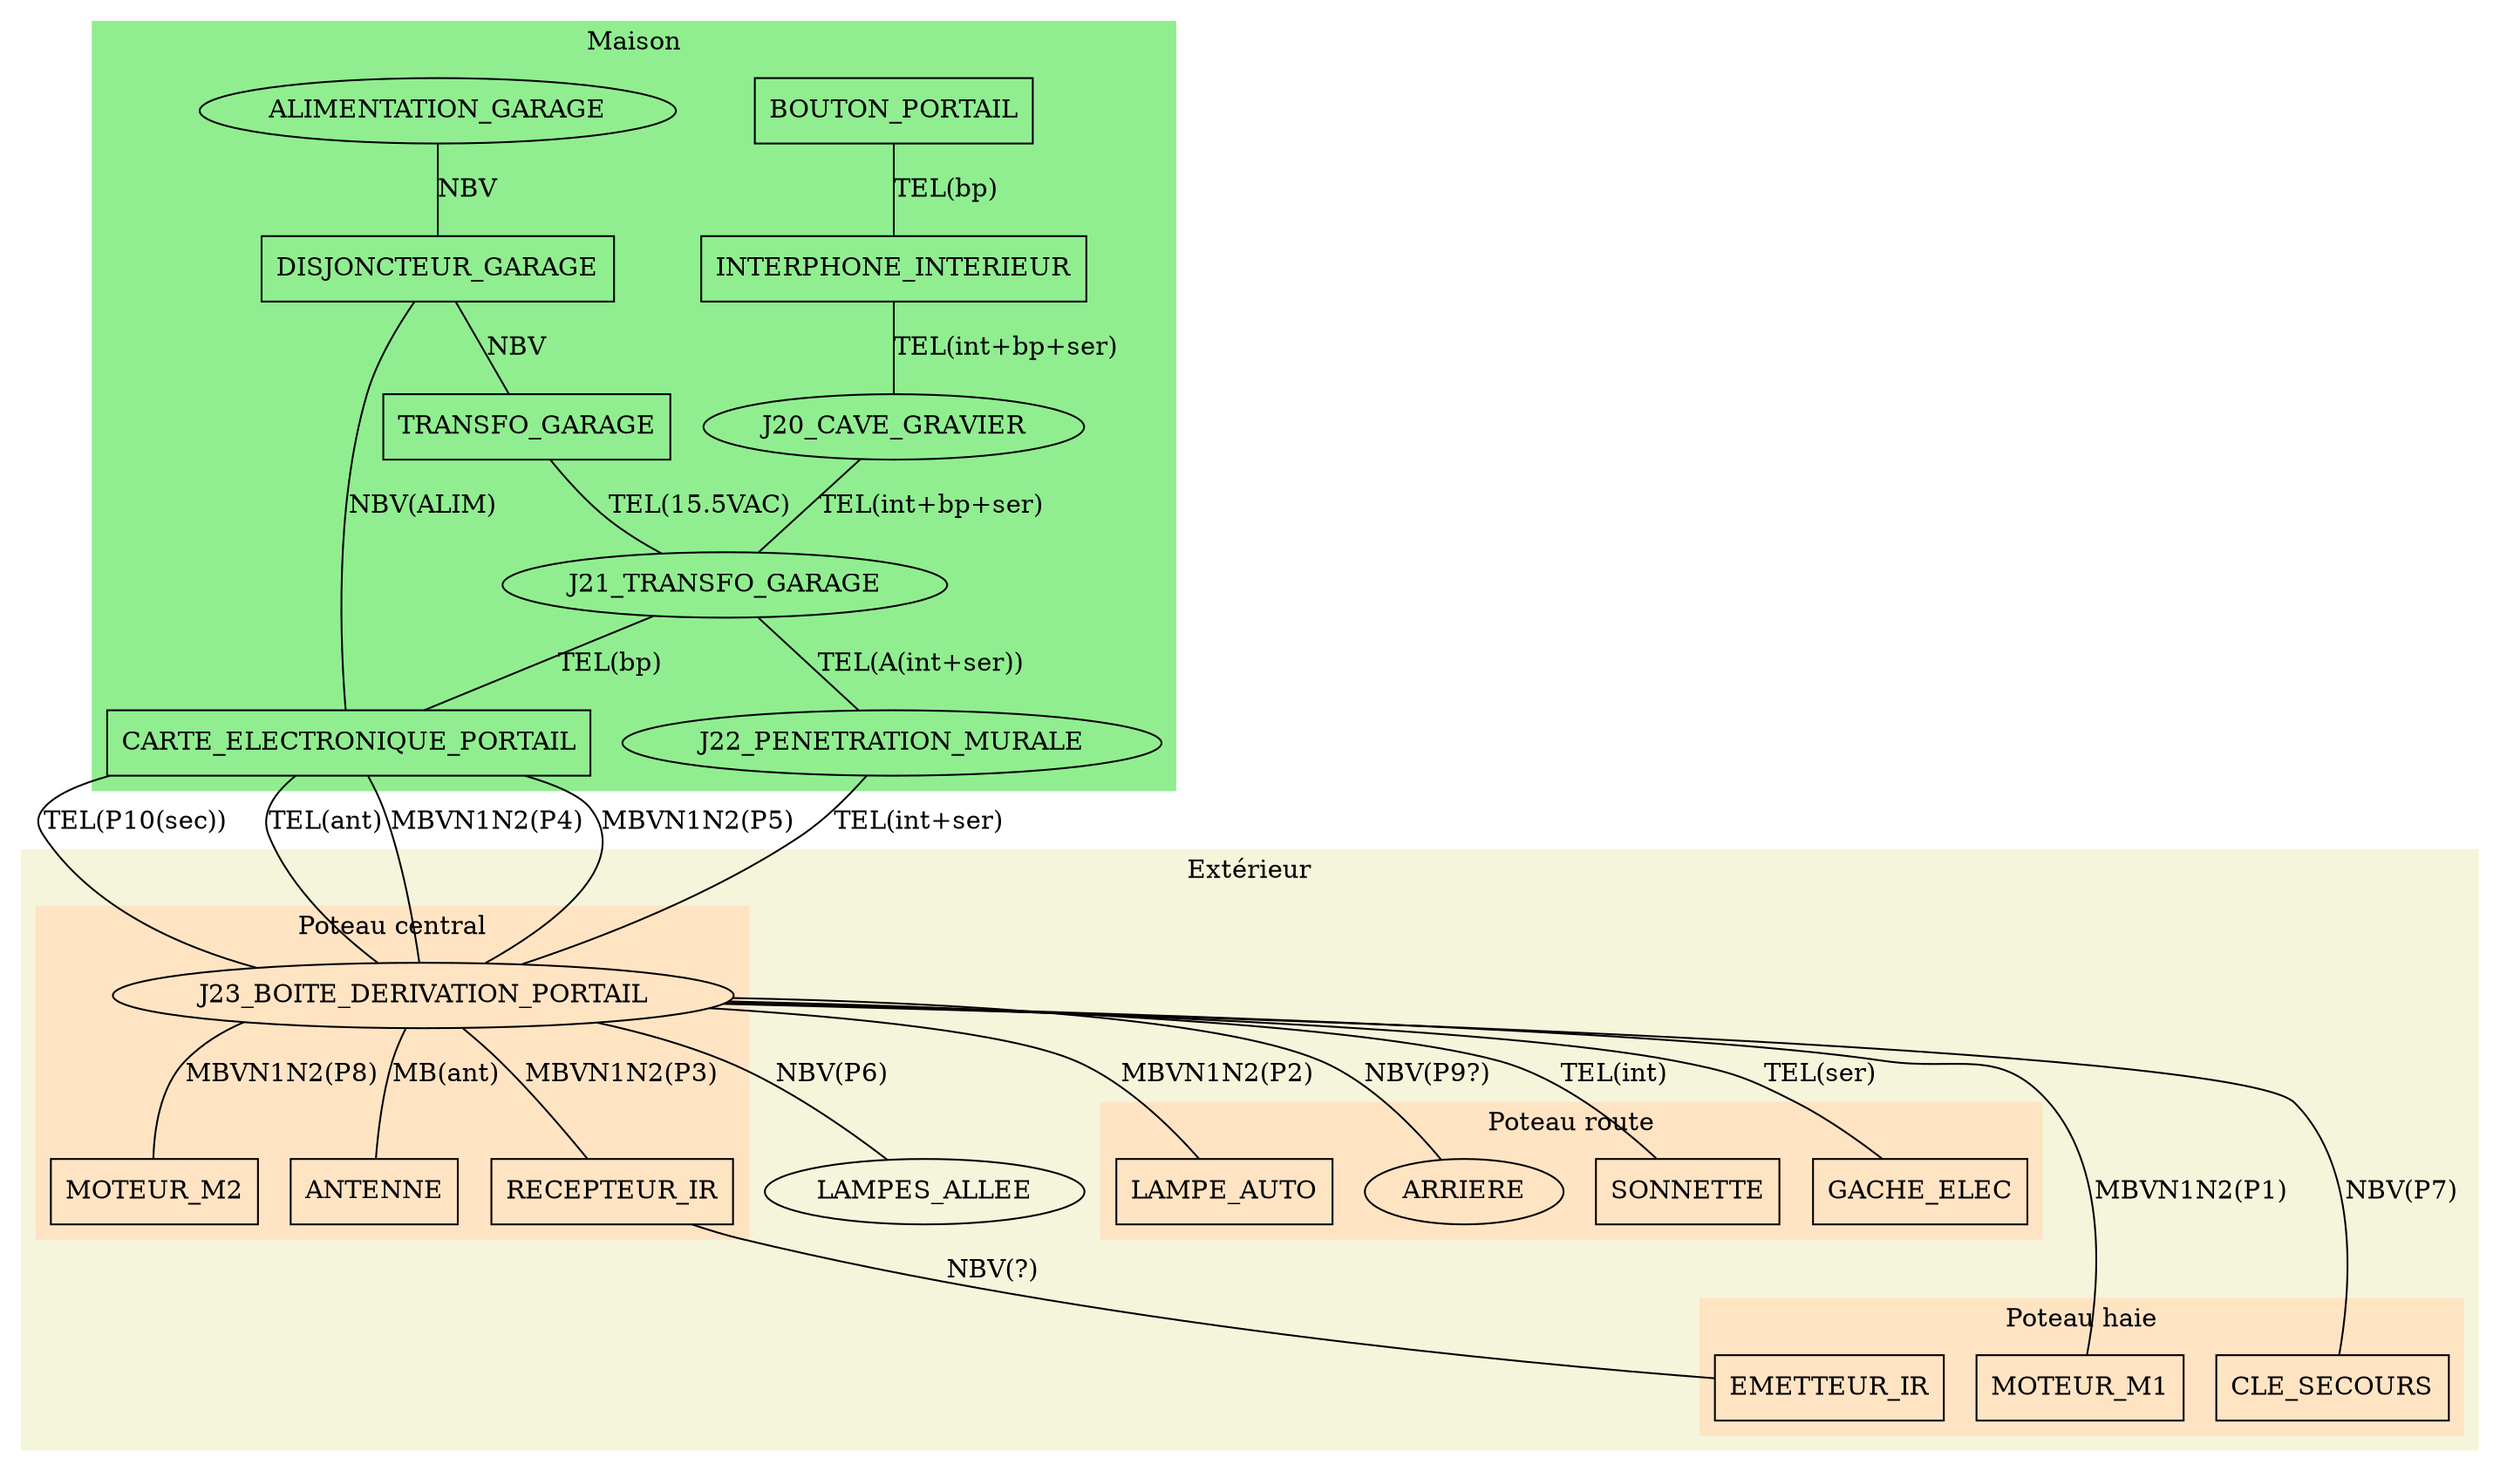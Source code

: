 graph {
    subgraph cluster_MAISON {
        style = filled;
        color = lightgreen;
        label = "Maison";
        
        BOUTON_PORTAIL [shape = box;];
        INTERPHONE_INTERIEUR [shape = box;];
        J20_CAVE_GRAVIER;
        TRANSFO_GARAGE [shape = box;];
        J21_TRANSFO_GARAGE;
        J22_PENETRATION_MURALE;
        CARTE_ELECTRONIQUE_PORTAIL [shape = box;];
        ALIMENTATION_GARAGE;
        DISJONCTEUR_GARAGE [shape = box;];
    }
    
    subgraph cluster_EXTERIEUR {
        style = filled;
        color = beige;
        label = "Extérieur";
        
        LAMPES_ALLEE;
        
        subgraph cluster_POTEAU_ROUTE {
            style = filled;
            color = bisque;
            label = "Poteau route";
            
            SONNETTE [shape = box;];
            GACHE_ELEC [shape = box;];
            LAMPE_AUTO [shape = box;];
            ARRIERE;
        }
        
        subgraph cluster_POTEAU_CENTRAL {
            style = filled;
            color = bisque;
            label = "Poteau central";
            
            J23_BOITE_DERIVATION_PORTAIL;
            RECEPTEUR_IR [shape = box;];
            MOTEUR_M2 [shape = box;];
            ANTENNE [shape = box;];
        }
        
        subgraph cluster_POTEAU_HAIE {
            style = filled;
            color = bisque;
            label = "Poteau haie";
            
            EMETTEUR_IR [shape = box;];
            MOTEUR_M1 [shape = box;];
            CLE_SECOURS [shape = box;];
        }
    }
    
    ALIMENTATION_GARAGE -- DISJONCTEUR_GARAGE [label = "NBV";];
    DISJONCTEUR_GARAGE -- TRANSFO_GARAGE [label = "NBV";];
    DISJONCTEUR_GARAGE -- CARTE_ELECTRONIQUE_PORTAIL [label = "NBV(ALIM)";];
    
    BOUTON_PORTAIL -- INTERPHONE_INTERIEUR [label = "TEL(bp)";];
    INTERPHONE_INTERIEUR -- J20_CAVE_GRAVIER [label = "TEL(int+bp+ser)";];
    J20_CAVE_GRAVIER -- J21_TRANSFO_GARAGE [label = "TEL(int+bp+ser)";];
    J21_TRANSFO_GARAGE -- J22_PENETRATION_MURALE [label = "TEL(A(int+ser))";];
    TRANSFO_GARAGE -- J21_TRANSFO_GARAGE [label = "TEL(15.5VAC)";];
    J21_TRANSFO_GARAGE -- CARTE_ELECTRONIQUE_PORTAIL [label = "TEL(bp)";];
    
    J23_BOITE_DERIVATION_PORTAIL -- LAMPE_AUTO [label = "MBVN1N2(P2)";];
    J23_BOITE_DERIVATION_PORTAIL -- ARRIERE [label = "NBV(P9?)";];
    J23_BOITE_DERIVATION_PORTAIL -- SONNETTE [label = "TEL(int)";];
    J23_BOITE_DERIVATION_PORTAIL -- GACHE_ELEC [label = "TEL(ser)";];
    
    J23_BOITE_DERIVATION_PORTAIL -- RECEPTEUR_IR [label = "MBVN1N2(P3)";];
    J23_BOITE_DERIVATION_PORTAIL -- MOTEUR_M2 [label = "MBVN1N2(P8)";];
    J23_BOITE_DERIVATION_PORTAIL -- ANTENNE [label = "MB(ant)";];
    
    J23_BOITE_DERIVATION_PORTAIL -- MOTEUR_M1 [label = "MBVN1N2(P1)";];
    J23_BOITE_DERIVATION_PORTAIL -- CLE_SECOURS [label = "NBV(P7)";];
    RECEPTEUR_IR -- EMETTEUR_IR [label = "NBV(?)";];
    
    J23_BOITE_DERIVATION_PORTAIL -- LAMPES_ALLEE [label = "NBV(P6)";];
    
    J22_PENETRATION_MURALE -- J23_BOITE_DERIVATION_PORTAIL [label = "TEL(int+ser)";];
    
    CARTE_ELECTRONIQUE_PORTAIL -- J23_BOITE_DERIVATION_PORTAIL [label = "TEL(P10(sec))";];
    CARTE_ELECTRONIQUE_PORTAIL -- J23_BOITE_DERIVATION_PORTAIL [label = "TEL(ant)";];
    CARTE_ELECTRONIQUE_PORTAIL -- J23_BOITE_DERIVATION_PORTAIL [label = "MBVN1N2(P4)";];
    CARTE_ELECTRONIQUE_PORTAIL -- J23_BOITE_DERIVATION_PORTAIL [label = "MBVN1N2(P5)";];
}
